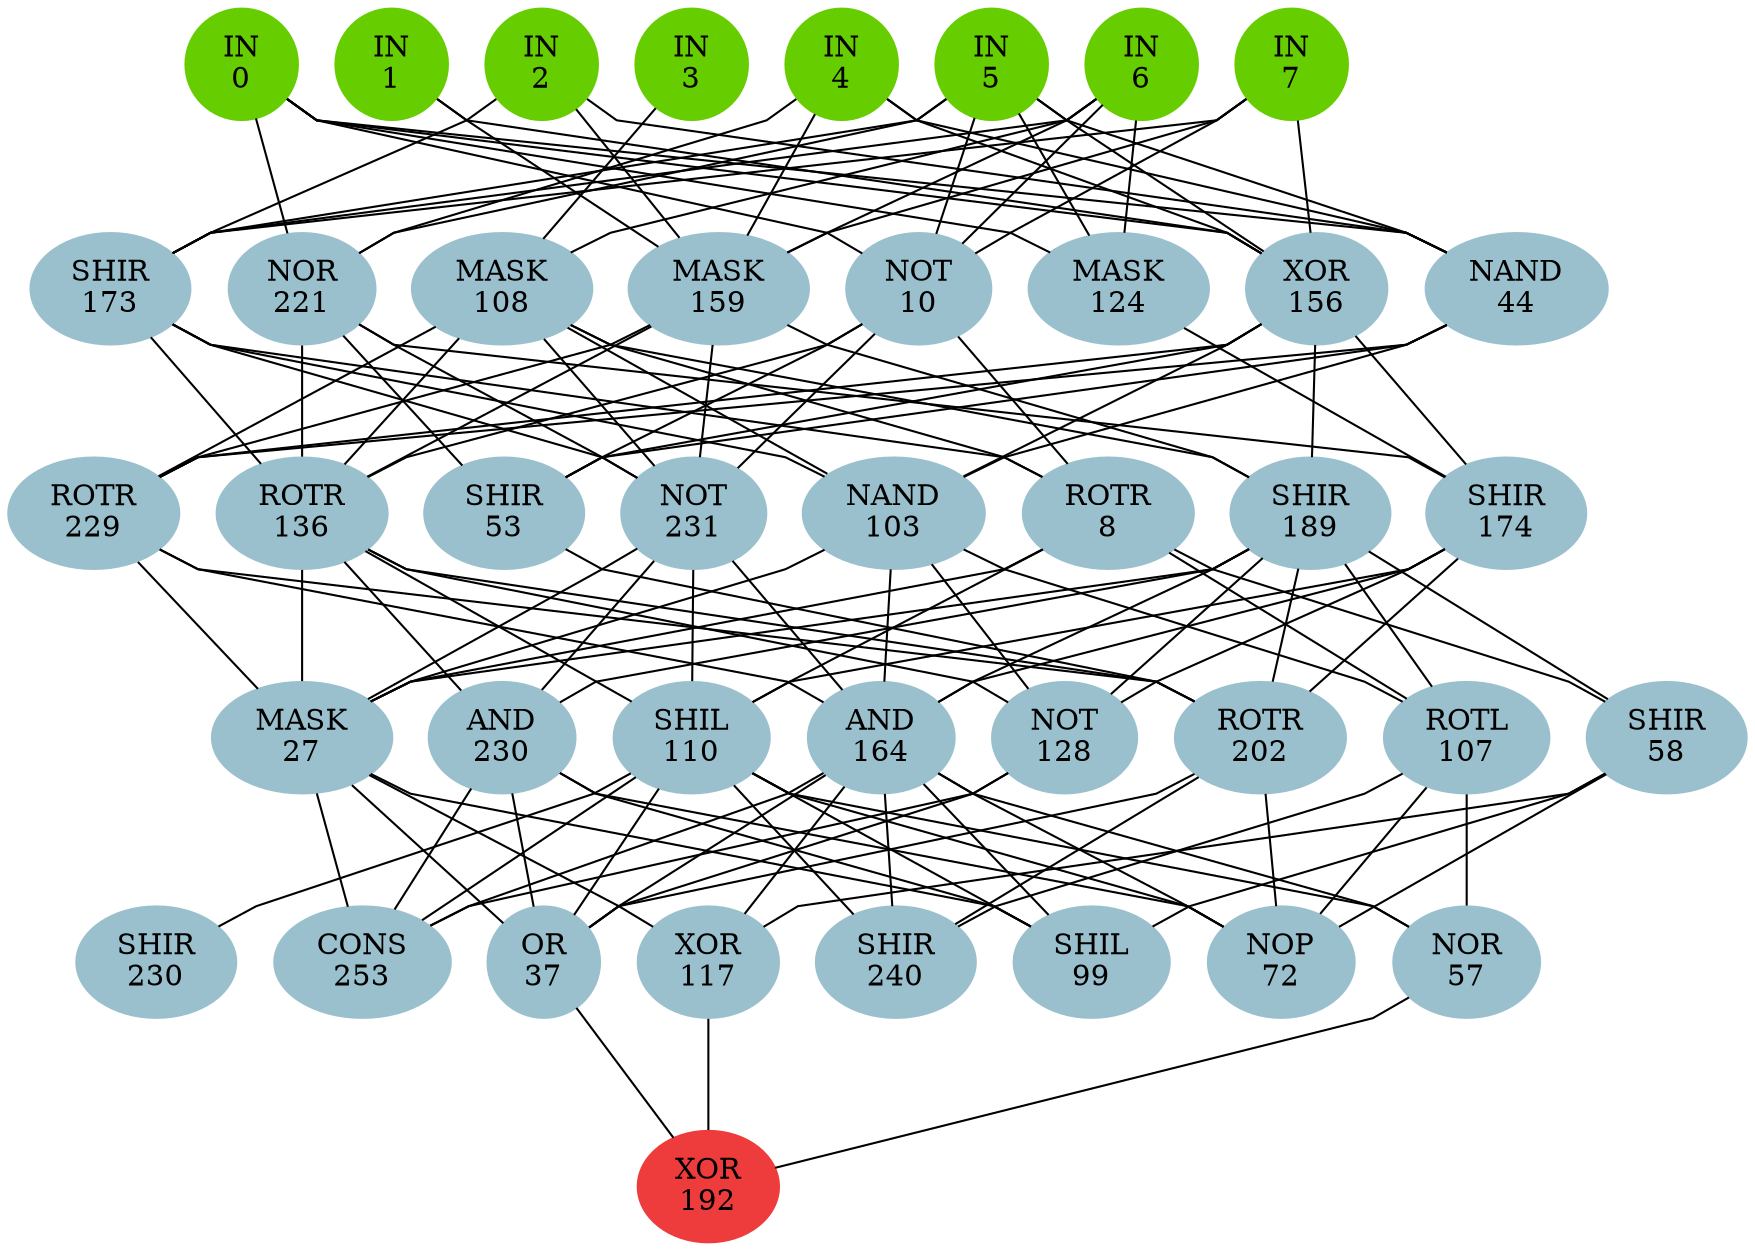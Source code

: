 graph EACircuit {
rankdir=BT;
ranksep=0.75;
ordering=out;
splines=polyline;
node [style=filled, color=lightblue2];

{ rank=same;
node [color=chartreuse3];
"-1_0"[label="IN\n0"];
node [color=chartreuse3];
"-1_1"[label="IN\n1"];
node [color=chartreuse3];
"-1_2"[label="IN\n2"];
node [color=chartreuse3];
"-1_3"[label="IN\n3"];
node [color=chartreuse3];
"-1_4"[label="IN\n4"];
node [color=chartreuse3];
"-1_5"[label="IN\n5"];
node [color=chartreuse3];
"-1_6"[label="IN\n6"];
node [color=chartreuse3];
"-1_7"[label="IN\n7"];
}
{ rank=same;
node [color=lightblue3];
"0_0"[label="SHIR\n173"];
node [color=lightblue3];
"0_1"[label="NOR\n221"];
node [color=lightblue3];
"0_2"[label="MASK\n108"];
node [color=lightblue3];
"0_3"[label="MASK\n159"];
node [color=lightblue3];
"0_4"[label="NOT\n10"];
node [color=lightblue3];
"0_5"[label="MASK\n124"];
node [color=lightblue3];
"0_6"[label="XOR\n156"];
node [color=lightblue3];
"0_7"[label="NAND\n44"];
}
{ rank=same;
node [color=lightblue3];
"1_0"[label="ROTR\n229"];
node [color=lightblue3];
"1_1"[label="ROTR\n136"];
node [color=lightblue3];
"1_2"[label="SHIR\n53"];
node [color=lightblue3];
"1_3"[label="NOT\n231"];
node [color=lightblue3];
"1_4"[label="NAND\n103"];
node [color=lightblue3];
"1_5"[label="ROTR\n8"];
node [color=lightblue3];
"1_6"[label="SHIR\n189"];
node [color=lightblue3];
"1_7"[label="SHIR\n174"];
}
{ rank=same;
node [color=lightblue3];
"2_0"[label="MASK\n27"];
node [color=lightblue3];
"2_1"[label="AND\n230"];
node [color=lightblue3];
"2_2"[label="SHIL\n110"];
node [color=lightblue3];
"2_3"[label="AND\n164"];
node [color=lightblue3];
"2_4"[label="NOT\n128"];
node [color=lightblue3];
"2_5"[label="ROTR\n202"];
node [color=lightblue3];
"2_6"[label="ROTL\n107"];
node [color=lightblue3];
"2_7"[label="SHIR\n58"];
}
{ rank=same;
node [color=lightblue3];
"3_0"[label="SHIR\n230"];
node [color=lightblue3];
"3_1"[label="CONS\n253"];
node [color=lightblue3];
"3_2"[label="OR\n37"];
node [color=lightblue3];
"3_3"[label="XOR\n117"];
node [color=lightblue3];
"3_4"[label="SHIR\n240"];
node [color=lightblue3];
"3_5"[label="SHIL\n99"];
node [color=lightblue3];
"3_6"[label="NOP\n72"];
node [color=lightblue3];
"3_7"[label="NOR\n57"];
}
{ rank=same;
node [color=brown2];
"4_0"[label="XOR\n192"];
}
edge[style=invis];
"-1_0" -- "-1_1" -- "-1_2" -- "-1_3" -- "-1_4" -- "-1_5" -- "-1_6" -- "-1_7";
"0_0" -- "0_1" -- "0_2" -- "0_3" -- "0_4" -- "0_5" -- "0_6" -- "0_7";
"1_0" -- "1_1" -- "1_2" -- "1_3" -- "1_4" -- "1_5" -- "1_6" -- "1_7";
"2_0" -- "2_1" -- "2_2" -- "2_3" -- "2_4" -- "2_5" -- "2_6" -- "2_7";
"3_0" -- "3_1" -- "3_2" -- "3_3" -- "3_4" -- "3_5" -- "3_6" -- "3_7";
"4_0" -- "4_0";
edge[style=solid];
"0_0" -- "-1_2";
"0_0" -- "-1_5";
"0_0" -- "-1_6";
"0_0" -- "-1_7";
"0_1" -- "-1_0";
"0_1" -- "-1_4";
"0_1" -- "-1_5";
"0_2" -- "-1_3";
"0_2" -- "-1_6";
"0_3" -- "-1_1";
"0_3" -- "-1_2";
"0_3" -- "-1_4";
"0_3" -- "-1_6";
"0_3" -- "-1_7";
"0_4" -- "-1_0";
"0_4" -- "-1_5";
"0_4" -- "-1_6";
"0_4" -- "-1_7";
"0_5" -- "-1_0";
"0_5" -- "-1_5";
"0_5" -- "-1_6";
"0_6" -- "-1_0";
"0_6" -- "-1_1";
"0_6" -- "-1_4";
"0_6" -- "-1_5";
"0_6" -- "-1_7";
"0_7" -- "-1_0";
"0_7" -- "-1_2";
"0_7" -- "-1_4";
"0_7" -- "-1_5";
"1_0" -- "0_2";
"1_0" -- "0_3";
"1_0" -- "0_6";
"1_0" -- "0_7";
"1_1" -- "0_0";
"1_1" -- "0_1";
"1_1" -- "0_2";
"1_1" -- "0_3";
"1_1" -- "0_4";
"1_2" -- "0_1";
"1_2" -- "0_4";
"1_2" -- "0_6";
"1_2" -- "0_7";
"1_3" -- "0_0";
"1_3" -- "0_1";
"1_3" -- "0_2";
"1_3" -- "0_3";
"1_3" -- "0_4";
"1_4" -- "0_0";
"1_4" -- "0_2";
"1_4" -- "0_6";
"1_4" -- "0_7";
"1_5" -- "0_0";
"1_5" -- "0_2";
"1_5" -- "0_4";
"1_6" -- "0_2";
"1_6" -- "0_3";
"1_6" -- "0_6";
"1_7" -- "0_1";
"1_7" -- "0_5";
"1_7" -- "0_6";
"2_0" -- "1_0";
"2_0" -- "1_1";
"2_0" -- "1_3";
"2_0" -- "1_4";
"2_0" -- "1_5";
"2_0" -- "1_6";
"2_1" -- "1_1";
"2_1" -- "1_3";
"2_1" -- "1_6";
"2_2" -- "1_1";
"2_2" -- "1_3";
"2_2" -- "1_5";
"2_2" -- "1_7";
"2_3" -- "1_0";
"2_3" -- "1_3";
"2_3" -- "1_4";
"2_3" -- "1_6";
"2_3" -- "1_7";
"2_4" -- "1_1";
"2_4" -- "1_4";
"2_4" -- "1_6";
"2_4" -- "1_7";
"2_5" -- "1_0";
"2_5" -- "1_1";
"2_5" -- "1_2";
"2_5" -- "1_6";
"2_5" -- "1_7";
"2_6" -- "1_4";
"2_6" -- "1_5";
"2_6" -- "1_6";
"2_7" -- "1_5";
"2_7" -- "1_6";
"3_0" -- "2_2";
"3_1" -- "2_0";
"3_1" -- "2_1";
"3_1" -- "2_2";
"3_1" -- "2_3";
"3_1" -- "2_4";
"3_2" -- "2_0";
"3_2" -- "2_1";
"3_2" -- "2_2";
"3_2" -- "2_3";
"3_2" -- "2_4";
"3_2" -- "2_5";
"3_3" -- "2_0";
"3_3" -- "2_3";
"3_3" -- "2_7";
"3_4" -- "2_2";
"3_4" -- "2_3";
"3_4" -- "2_5";
"3_4" -- "2_6";
"3_5" -- "2_0";
"3_5" -- "2_1";
"3_5" -- "2_2";
"3_5" -- "2_3";
"3_5" -- "2_7";
"3_6" -- "2_1";
"3_6" -- "2_2";
"3_6" -- "2_3";
"3_6" -- "2_5";
"3_6" -- "2_6";
"3_6" -- "2_7";
"3_7" -- "2_2";
"3_7" -- "2_3";
"3_7" -- "2_6";
"4_0" -- "3_2";
"4_0" -- "3_3";
"4_0" -- "3_7";
}